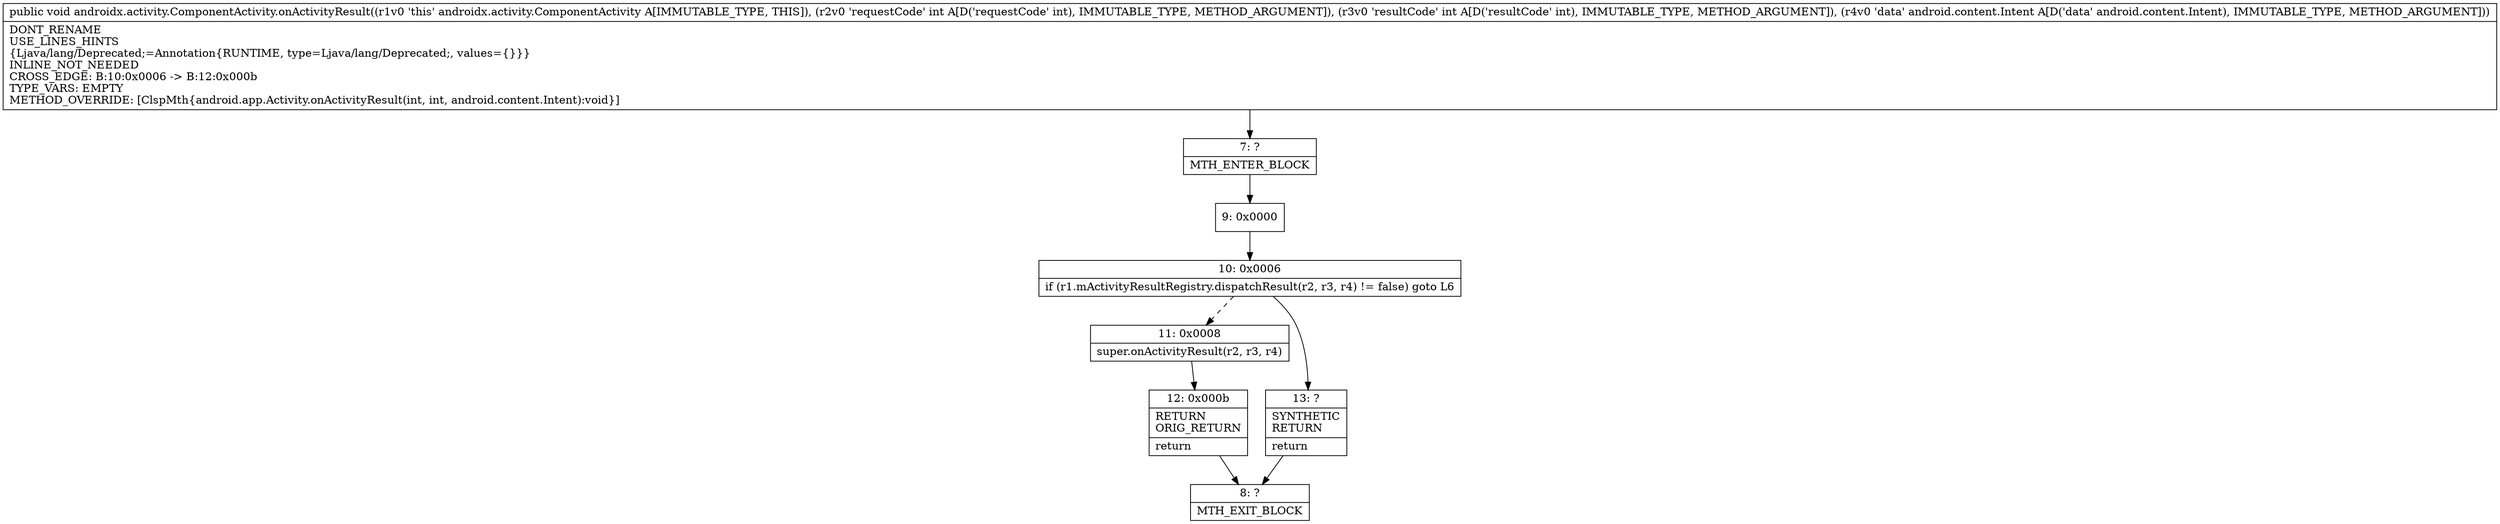 digraph "CFG forandroidx.activity.ComponentActivity.onActivityResult(IILandroid\/content\/Intent;)V" {
Node_7 [shape=record,label="{7\:\ ?|MTH_ENTER_BLOCK\l}"];
Node_9 [shape=record,label="{9\:\ 0x0000}"];
Node_10 [shape=record,label="{10\:\ 0x0006|if (r1.mActivityResultRegistry.dispatchResult(r2, r3, r4) != false) goto L6\l}"];
Node_11 [shape=record,label="{11\:\ 0x0008|super.onActivityResult(r2, r3, r4)\l}"];
Node_12 [shape=record,label="{12\:\ 0x000b|RETURN\lORIG_RETURN\l|return\l}"];
Node_8 [shape=record,label="{8\:\ ?|MTH_EXIT_BLOCK\l}"];
Node_13 [shape=record,label="{13\:\ ?|SYNTHETIC\lRETURN\l|return\l}"];
MethodNode[shape=record,label="{public void androidx.activity.ComponentActivity.onActivityResult((r1v0 'this' androidx.activity.ComponentActivity A[IMMUTABLE_TYPE, THIS]), (r2v0 'requestCode' int A[D('requestCode' int), IMMUTABLE_TYPE, METHOD_ARGUMENT]), (r3v0 'resultCode' int A[D('resultCode' int), IMMUTABLE_TYPE, METHOD_ARGUMENT]), (r4v0 'data' android.content.Intent A[D('data' android.content.Intent), IMMUTABLE_TYPE, METHOD_ARGUMENT]))  | DONT_RENAME\lUSE_LINES_HINTS\l\{Ljava\/lang\/Deprecated;=Annotation\{RUNTIME, type=Ljava\/lang\/Deprecated;, values=\{\}\}\}\lINLINE_NOT_NEEDED\lCROSS_EDGE: B:10:0x0006 \-\> B:12:0x000b\lTYPE_VARS: EMPTY\lMETHOD_OVERRIDE: [ClspMth\{android.app.Activity.onActivityResult(int, int, android.content.Intent):void\}]\l}"];
MethodNode -> Node_7;Node_7 -> Node_9;
Node_9 -> Node_10;
Node_10 -> Node_11[style=dashed];
Node_10 -> Node_13;
Node_11 -> Node_12;
Node_12 -> Node_8;
Node_13 -> Node_8;
}

